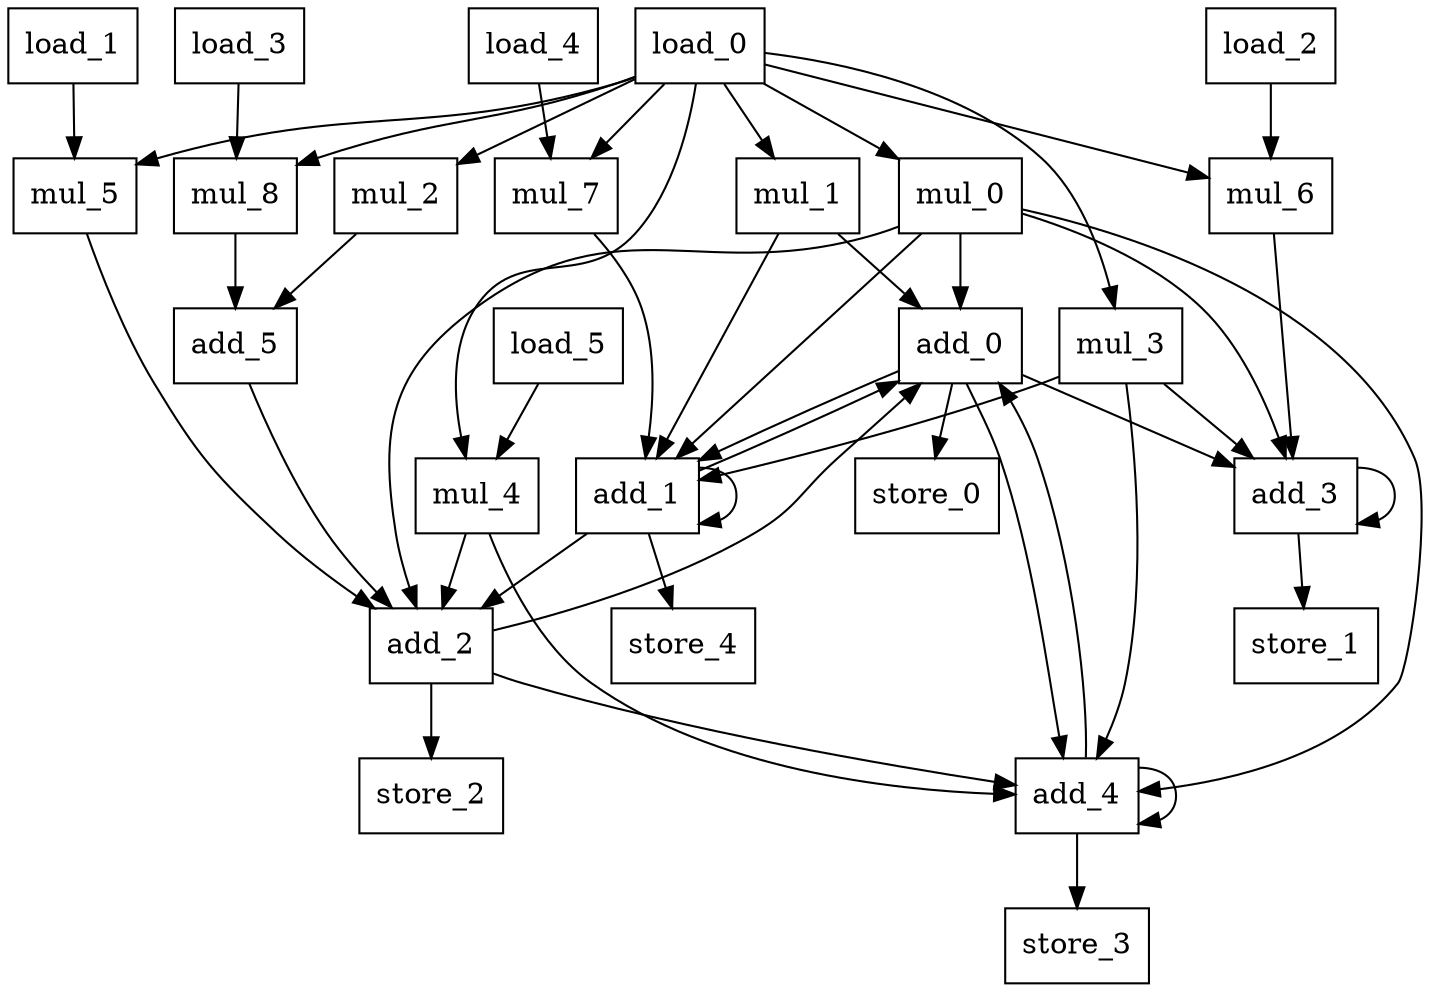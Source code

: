 digraph G{
	add_0[label="add_0";shape=rectangle];
	add_1[label="add_1";shape=rectangle];
	add_2[label="add_2";shape=rectangle];
	add_3[label="add_3";shape=rectangle];
	add_4[label="add_4";shape=rectangle];
	add_5[label="add_5";shape=rectangle];
	mul_0[label="mul_0";shape=rectangle];
	mul_1[label="mul_1";shape=rectangle];
	mul_2[label="mul_2";shape=rectangle];
	mul_3[label="mul_3";shape=rectangle];
	mul_4[label="mul_4";shape=rectangle];
	mul_5[label="mul_5";shape=rectangle];
	mul_6[label="mul_6";shape=rectangle];
	mul_7[label="mul_7";shape=rectangle];
	mul_8[label="mul_8";shape=rectangle];
	load_0[label="load_0";shape=rectangle];
	load_1[label="load_1";shape=rectangle];
	load_2[label="load_2";shape=rectangle];
	load_3[label="load_3";shape=rectangle];
	load_4[label="load_4";shape=rectangle];
	load_5[label="load_5";shape=rectangle];
	store_0[label="store_0";shape=rectangle];
	store_1[label="store_1";shape=rectangle];
	store_2[label="store_2";shape=rectangle];
	store_3[label="store_3";shape=rectangle];
	store_4[label="store_4";shape=rectangle];
add_0->add_1;
add_0->add_3;
add_0->add_4;
add_0->store_0;
add_1->add_0;
add_1->add_1;
add_1->add_2;
add_1->store_4;
add_2->add_0;
add_2->add_4;
add_2->store_2;
add_3->add_3;
add_3->store_1;
add_4->add_0;
add_4->add_4;
add_4->store_3;
add_5->add_2;
load_0->mul_0;
load_0->mul_1;
load_0->mul_2;
load_0->mul_3;
load_0->mul_4;
load_0->mul_5;
load_0->mul_6;
load_0->mul_7;
load_0->mul_8;
load_1->mul_5;
load_2->mul_6;
load_3->mul_8;
load_4->mul_7;
load_5->mul_4;
mul_0->add_0;
mul_0->add_1;
mul_0->add_2;
mul_0->add_3;
mul_0->add_4;
mul_1->add_0;
mul_1->add_1;
mul_2->add_5;
mul_3->add_1;
mul_3->add_3;
mul_3->add_4;
mul_4->add_2;
mul_4->add_4;
mul_5->add_2;
mul_6->add_3;
mul_7->add_1;
mul_8->add_5;
}
